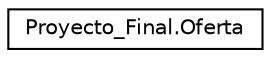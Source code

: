 digraph "Graphical Class Hierarchy"
{
 // INTERACTIVE_SVG=YES
 // LATEX_PDF_SIZE
  edge [fontname="Helvetica",fontsize="10",labelfontname="Helvetica",labelfontsize="10"];
  node [fontname="Helvetica",fontsize="10",shape=record];
  rankdir="LR";
  Node0 [label="Proyecto_Final.Oferta",height=0.2,width=0.4,color="black", fillcolor="white", style="filled",URL="$classProyecto__Final_1_1Oferta.html",tooltip="Esta clase representa las ofertas creadas por un empresario."];
}
